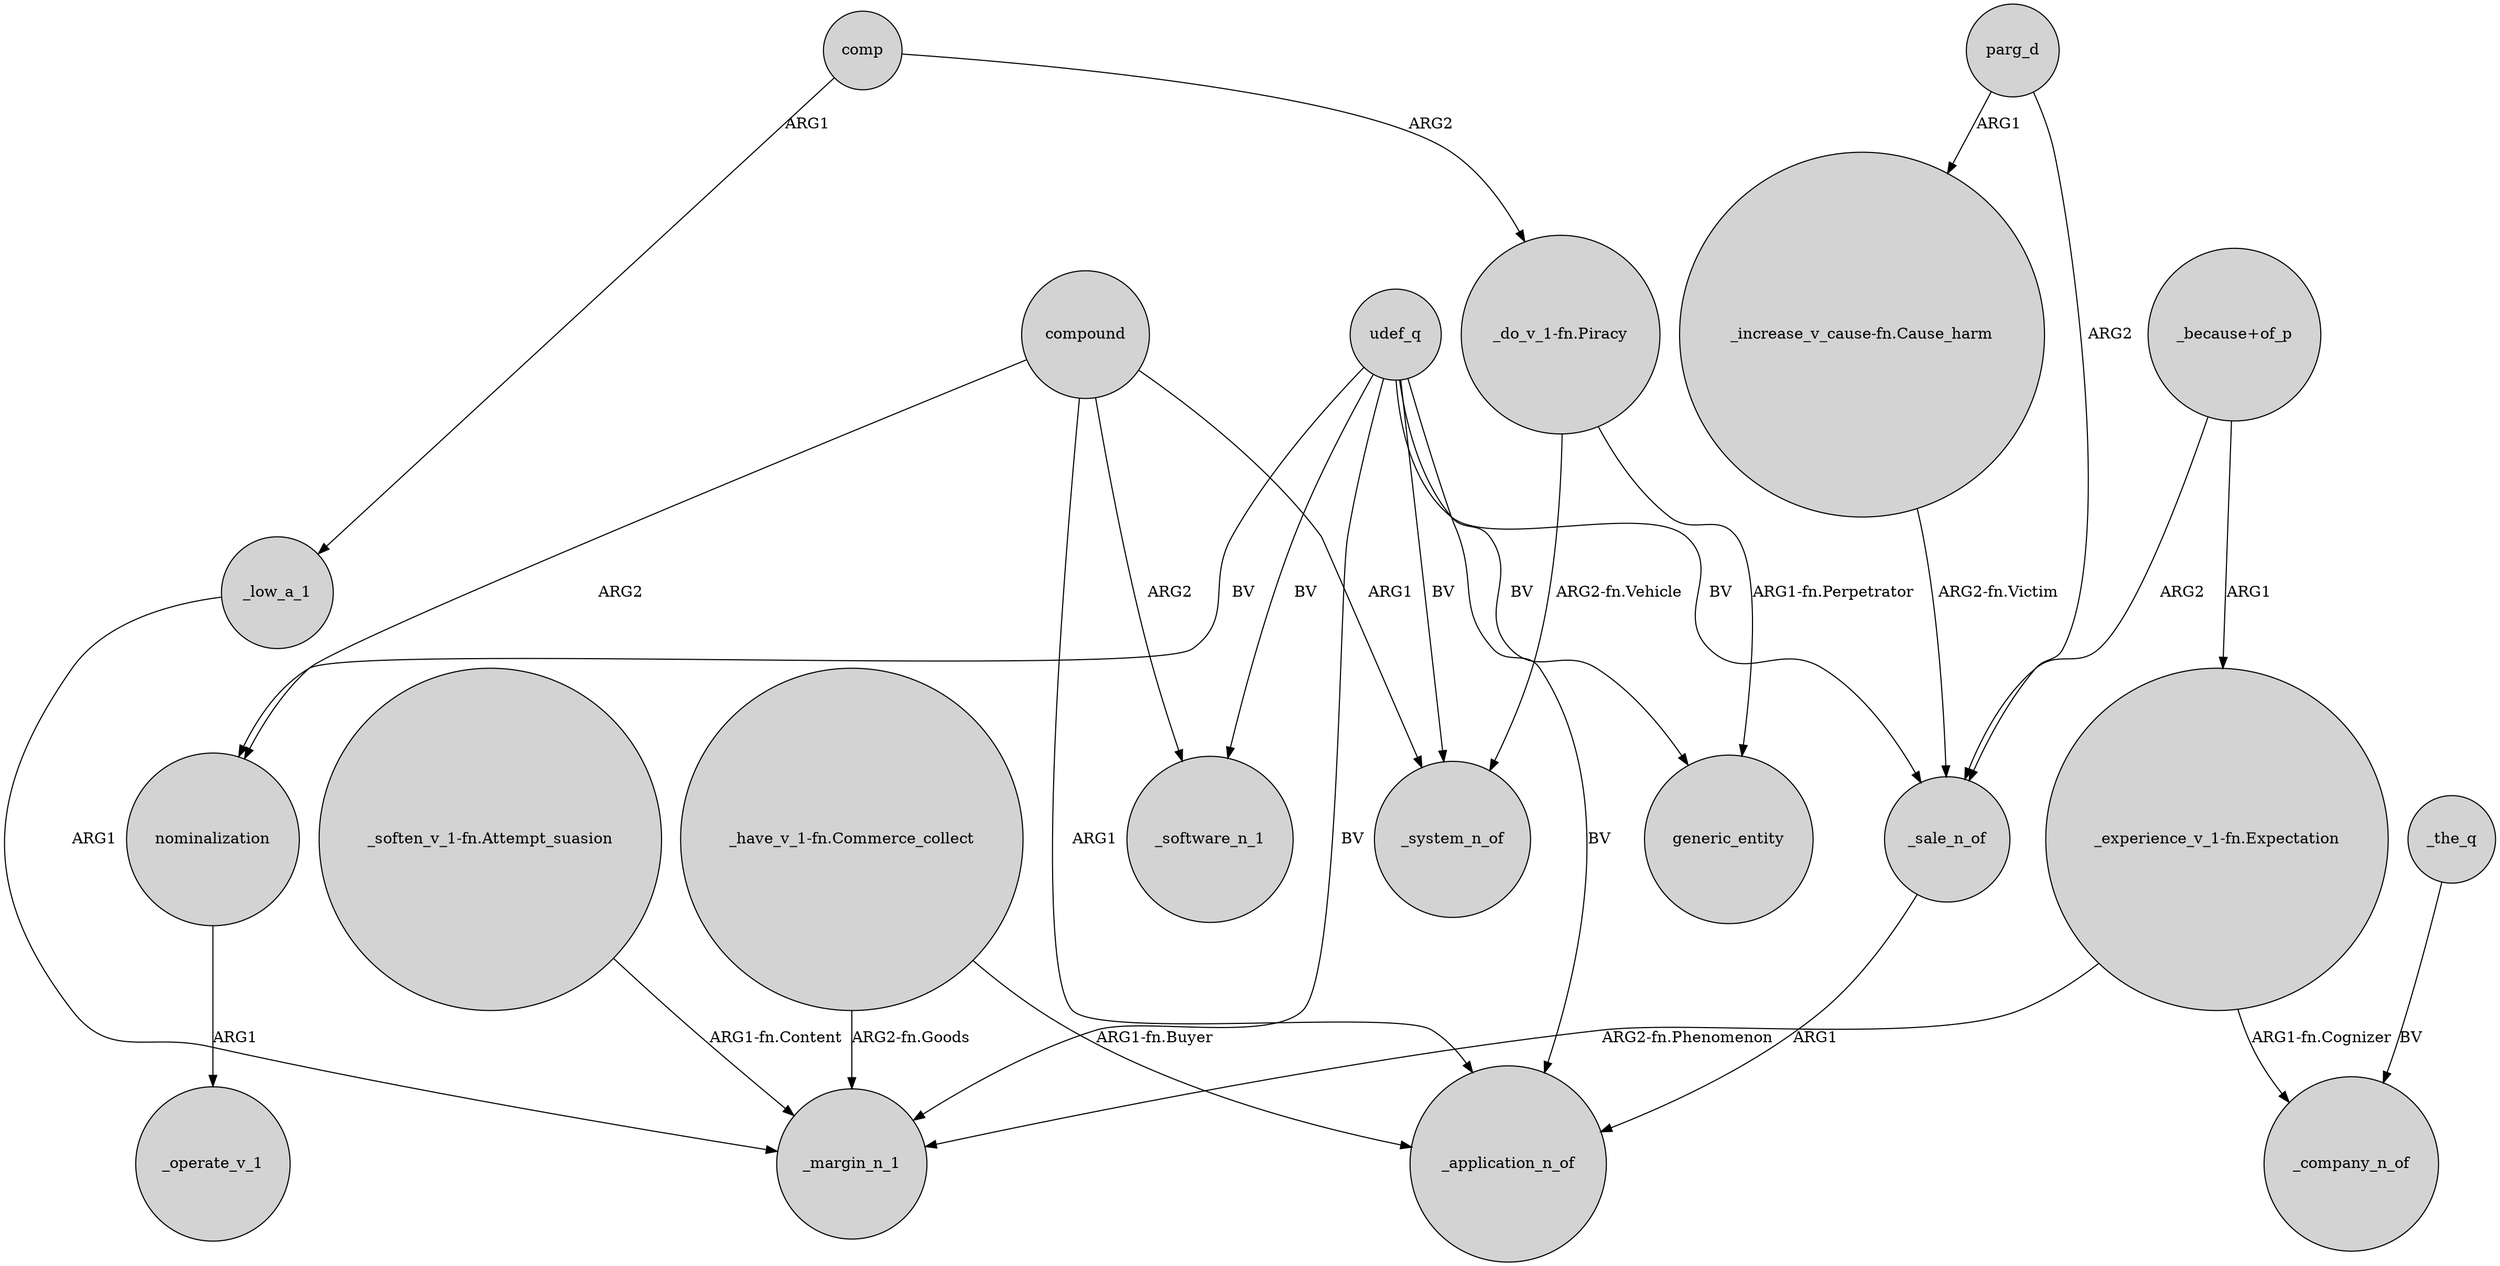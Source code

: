 digraph {
	node [shape=circle style=filled]
	"_because+of_p" -> "_experience_v_1-fn.Expectation" [label=ARG1]
	compound -> _system_n_of [label=ARG1]
	comp -> _low_a_1 [label=ARG1]
	"_because+of_p" -> _sale_n_of [label=ARG2]
	compound -> _application_n_of [label=ARG1]
	udef_q -> nominalization [label=BV]
	nominalization -> _operate_v_1 [label=ARG1]
	udef_q -> _margin_n_1 [label=BV]
	"_experience_v_1-fn.Expectation" -> _company_n_of [label="ARG1-fn.Cognizer"]
	udef_q -> _sale_n_of [label=BV]
	udef_q -> generic_entity [label=BV]
	"_do_v_1-fn.Piracy" -> generic_entity [label="ARG1-fn.Perpetrator"]
	compound -> nominalization [label=ARG2]
	"_increase_v_cause-fn.Cause_harm" -> _sale_n_of [label="ARG2-fn.Victim"]
	_sale_n_of -> _application_n_of [label=ARG1]
	parg_d -> _sale_n_of [label=ARG2]
	_low_a_1 -> _margin_n_1 [label=ARG1]
	parg_d -> "_increase_v_cause-fn.Cause_harm" [label=ARG1]
	"_soften_v_1-fn.Attempt_suasion" -> _margin_n_1 [label="ARG1-fn.Content"]
	"_do_v_1-fn.Piracy" -> _system_n_of [label="ARG2-fn.Vehicle"]
	compound -> _software_n_1 [label=ARG2]
	"_experience_v_1-fn.Expectation" -> _margin_n_1 [label="ARG2-fn.Phenomenon"]
	udef_q -> _system_n_of [label=BV]
	udef_q -> _application_n_of [label=BV]
	comp -> "_do_v_1-fn.Piracy" [label=ARG2]
	"_have_v_1-fn.Commerce_collect" -> _application_n_of [label="ARG1-fn.Buyer"]
	udef_q -> _software_n_1 [label=BV]
	_the_q -> _company_n_of [label=BV]
	"_have_v_1-fn.Commerce_collect" -> _margin_n_1 [label="ARG2-fn.Goods"]
}
